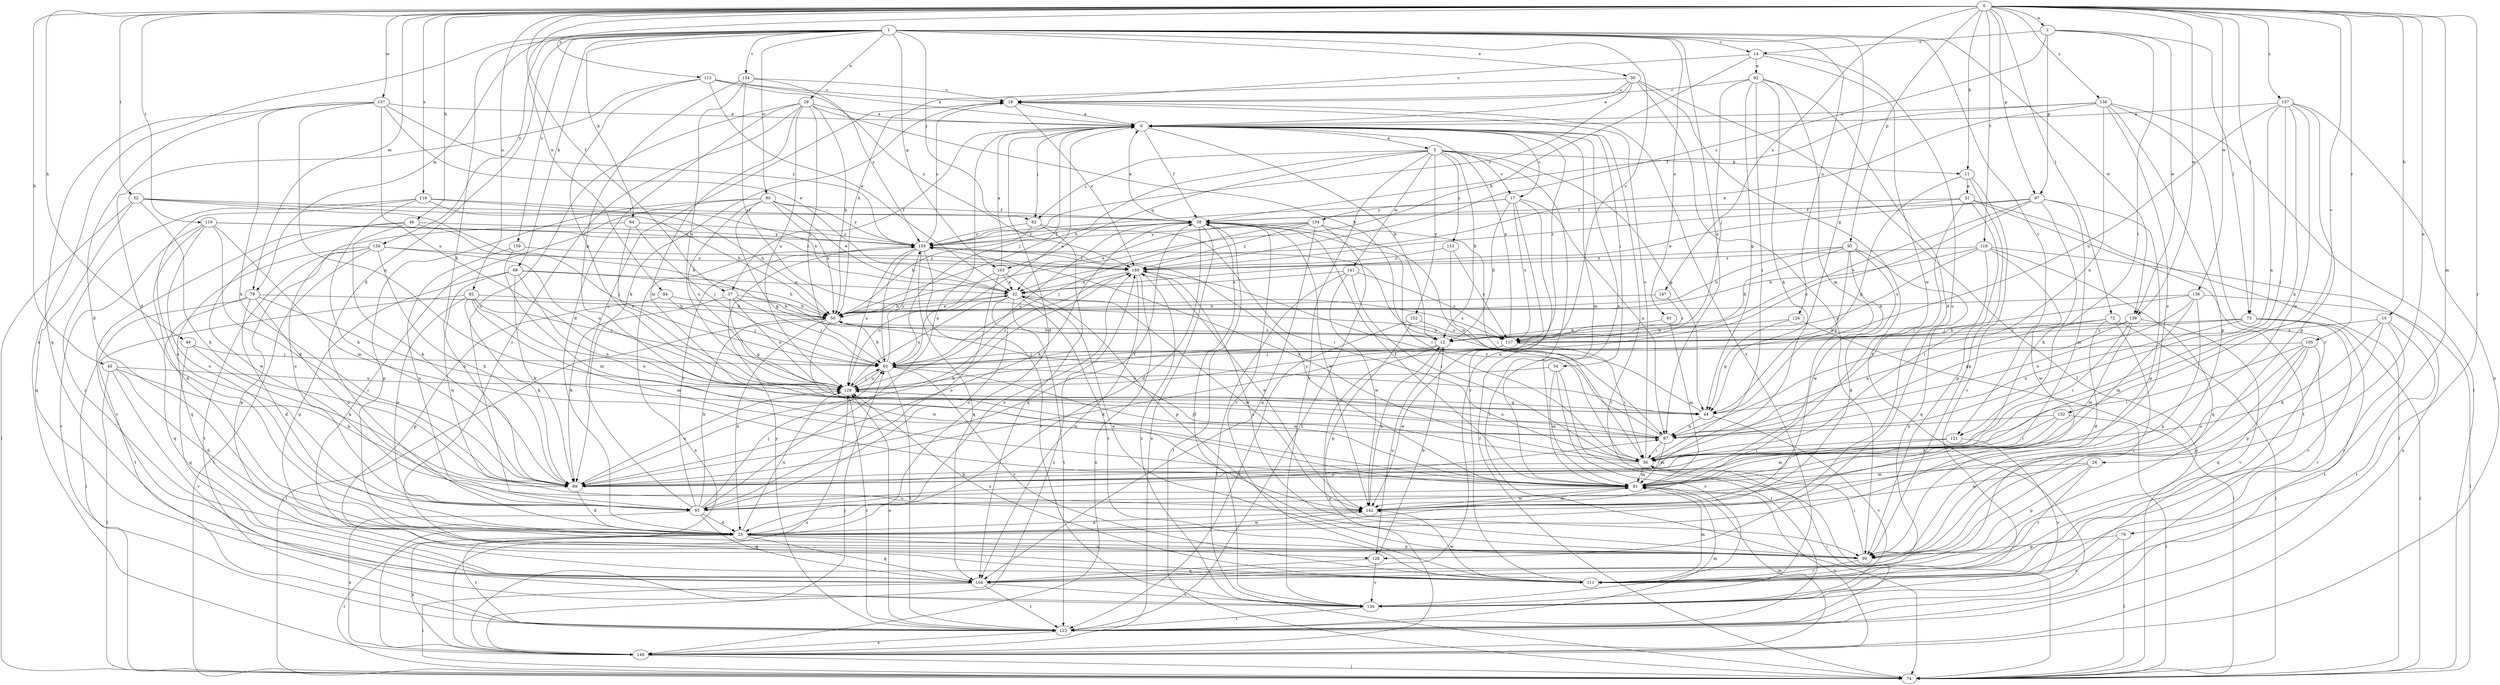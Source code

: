 strict digraph  {
0;
1;
2;
5;
6;
10;
11;
12;
14;
17;
18;
25;
26;
29;
30;
31;
32;
37;
38;
44;
45;
46;
49;
50;
52;
54;
56;
62;
63;
64;
68;
69;
72;
73;
74;
76;
79;
81;
82;
84;
87;
90;
91;
92;
93;
95;
97;
99;
103;
104;
105;
111;
112;
116;
117;
118;
119;
121;
123;
126;
128;
129;
132;
134;
136;
137;
138;
139;
141;
142;
147;
148;
150;
152;
153;
154;
155;
156;
157;
159;
160;
0 -> 2  [label=a];
0 -> 10  [label=b];
0 -> 11  [label=b];
0 -> 26  [label=e];
0 -> 37  [label=f];
0 -> 45  [label=h];
0 -> 46  [label=h];
0 -> 49  [label=h];
0 -> 52  [label=i];
0 -> 72  [label=l];
0 -> 73  [label=l];
0 -> 76  [label=m];
0 -> 79  [label=m];
0 -> 82  [label=n];
0 -> 84  [label=n];
0 -> 95  [label=p];
0 -> 97  [label=p];
0 -> 105  [label=r];
0 -> 111  [label=r];
0 -> 112  [label=s];
0 -> 116  [label=s];
0 -> 118  [label=t];
0 -> 119  [label=t];
0 -> 132  [label=v];
0 -> 137  [label=w];
0 -> 138  [label=w];
0 -> 139  [label=w];
0 -> 147  [label=x];
0 -> 156  [label=z];
0 -> 157  [label=z];
1 -> 14  [label=c];
1 -> 25  [label=d];
1 -> 29  [label=e];
1 -> 30  [label=e];
1 -> 44  [label=g];
1 -> 62  [label=j];
1 -> 64  [label=k];
1 -> 68  [label=k];
1 -> 69  [label=k];
1 -> 79  [label=m];
1 -> 87  [label=n];
1 -> 90  [label=o];
1 -> 91  [label=o];
1 -> 103  [label=q];
1 -> 117  [label=s];
1 -> 121  [label=t];
1 -> 126  [label=u];
1 -> 134  [label=v];
1 -> 139  [label=w];
1 -> 148  [label=x];
1 -> 150  [label=y];
1 -> 159  [label=z];
2 -> 14  [label=c];
2 -> 73  [label=l];
2 -> 97  [label=p];
2 -> 121  [label=t];
2 -> 139  [label=w];
2 -> 160  [label=z];
5 -> 11  [label=b];
5 -> 12  [label=b];
5 -> 17  [label=c];
5 -> 44  [label=g];
5 -> 50  [label=h];
5 -> 62  [label=j];
5 -> 74  [label=l];
5 -> 103  [label=q];
5 -> 136  [label=v];
5 -> 141  [label=w];
5 -> 152  [label=y];
5 -> 153  [label=y];
6 -> 5  [label=a];
6 -> 12  [label=b];
6 -> 17  [label=c];
6 -> 25  [label=d];
6 -> 37  [label=f];
6 -> 38  [label=f];
6 -> 54  [label=i];
6 -> 62  [label=j];
6 -> 63  [label=j];
6 -> 74  [label=l];
6 -> 81  [label=m];
10 -> 69  [label=k];
10 -> 99  [label=p];
10 -> 111  [label=r];
10 -> 117  [label=s];
10 -> 123  [label=t];
11 -> 31  [label=e];
11 -> 44  [label=g];
11 -> 99  [label=p];
11 -> 136  [label=v];
12 -> 63  [label=j];
12 -> 128  [label=u];
12 -> 148  [label=x];
14 -> 18  [label=c];
14 -> 50  [label=h];
14 -> 92  [label=o];
14 -> 128  [label=u];
14 -> 142  [label=w];
17 -> 12  [label=b];
17 -> 74  [label=l];
17 -> 87  [label=n];
17 -> 111  [label=r];
17 -> 117  [label=s];
17 -> 154  [label=y];
17 -> 155  [label=y];
18 -> 6  [label=a];
18 -> 69  [label=k];
18 -> 136  [label=v];
18 -> 160  [label=z];
25 -> 74  [label=l];
25 -> 99  [label=p];
25 -> 104  [label=q];
25 -> 123  [label=t];
25 -> 128  [label=u];
25 -> 129  [label=u];
25 -> 142  [label=w];
25 -> 148  [label=x];
25 -> 160  [label=z];
26 -> 81  [label=m];
26 -> 99  [label=p];
26 -> 111  [label=r];
26 -> 142  [label=w];
29 -> 6  [label=a];
29 -> 12  [label=b];
29 -> 25  [label=d];
29 -> 50  [label=h];
29 -> 63  [label=j];
29 -> 81  [label=m];
29 -> 93  [label=o];
29 -> 111  [label=r];
29 -> 129  [label=u];
30 -> 6  [label=a];
30 -> 18  [label=c];
30 -> 50  [label=h];
30 -> 74  [label=l];
30 -> 99  [label=p];
30 -> 123  [label=t];
30 -> 155  [label=y];
31 -> 38  [label=f];
31 -> 56  [label=i];
31 -> 74  [label=l];
31 -> 99  [label=p];
31 -> 123  [label=t];
31 -> 160  [label=z];
32 -> 50  [label=h];
32 -> 93  [label=o];
32 -> 111  [label=r];
32 -> 117  [label=s];
32 -> 123  [label=t];
32 -> 129  [label=u];
32 -> 142  [label=w];
37 -> 44  [label=g];
37 -> 50  [label=h];
37 -> 63  [label=j];
37 -> 69  [label=k];
37 -> 129  [label=u];
38 -> 6  [label=a];
38 -> 25  [label=d];
38 -> 56  [label=i];
38 -> 69  [label=k];
38 -> 74  [label=l];
38 -> 87  [label=n];
38 -> 111  [label=r];
38 -> 129  [label=u];
38 -> 142  [label=w];
38 -> 148  [label=x];
38 -> 155  [label=y];
44 -> 87  [label=n];
44 -> 136  [label=v];
44 -> 155  [label=y];
45 -> 25  [label=d];
45 -> 69  [label=k];
45 -> 74  [label=l];
45 -> 129  [label=u];
45 -> 136  [label=v];
46 -> 63  [label=j];
46 -> 69  [label=k];
46 -> 136  [label=v];
46 -> 142  [label=w];
46 -> 155  [label=y];
49 -> 63  [label=j];
49 -> 69  [label=k];
49 -> 104  [label=q];
50 -> 12  [label=b];
50 -> 25  [label=d];
50 -> 32  [label=e];
50 -> 74  [label=l];
50 -> 117  [label=s];
50 -> 142  [label=w];
52 -> 12  [label=b];
52 -> 38  [label=f];
52 -> 50  [label=h];
52 -> 69  [label=k];
52 -> 74  [label=l];
52 -> 104  [label=q];
54 -> 81  [label=m];
54 -> 123  [label=t];
54 -> 129  [label=u];
54 -> 136  [label=v];
56 -> 18  [label=c];
56 -> 63  [label=j];
56 -> 69  [label=k];
56 -> 81  [label=m];
56 -> 155  [label=y];
62 -> 50  [label=h];
62 -> 56  [label=i];
62 -> 104  [label=q];
62 -> 155  [label=y];
63 -> 6  [label=a];
63 -> 50  [label=h];
63 -> 81  [label=m];
63 -> 111  [label=r];
63 -> 123  [label=t];
63 -> 129  [label=u];
63 -> 155  [label=y];
64 -> 63  [label=j];
64 -> 93  [label=o];
64 -> 129  [label=u];
64 -> 155  [label=y];
68 -> 32  [label=e];
68 -> 50  [label=h];
68 -> 69  [label=k];
68 -> 87  [label=n];
68 -> 99  [label=p];
68 -> 142  [label=w];
69 -> 25  [label=d];
69 -> 38  [label=f];
69 -> 129  [label=u];
72 -> 25  [label=d];
72 -> 74  [label=l];
72 -> 87  [label=n];
72 -> 111  [label=r];
72 -> 117  [label=s];
73 -> 12  [label=b];
73 -> 74  [label=l];
73 -> 87  [label=n];
73 -> 111  [label=r];
73 -> 117  [label=s];
73 -> 123  [label=t];
76 -> 74  [label=l];
76 -> 99  [label=p];
76 -> 136  [label=v];
79 -> 25  [label=d];
79 -> 50  [label=h];
79 -> 74  [label=l];
79 -> 87  [label=n];
79 -> 93  [label=o];
79 -> 104  [label=q];
81 -> 6  [label=a];
81 -> 38  [label=f];
81 -> 93  [label=o];
81 -> 142  [label=w];
81 -> 148  [label=x];
81 -> 155  [label=y];
82 -> 50  [label=h];
82 -> 63  [label=j];
82 -> 69  [label=k];
82 -> 81  [label=m];
82 -> 87  [label=n];
82 -> 93  [label=o];
82 -> 123  [label=t];
84 -> 50  [label=h];
84 -> 63  [label=j];
84 -> 99  [label=p];
87 -> 56  [label=i];
87 -> 81  [label=m];
87 -> 129  [label=u];
87 -> 160  [label=z];
90 -> 32  [label=e];
90 -> 38  [label=f];
90 -> 44  [label=g];
90 -> 50  [label=h];
90 -> 99  [label=p];
90 -> 111  [label=r];
90 -> 129  [label=u];
90 -> 155  [label=y];
91 -> 12  [label=b];
91 -> 81  [label=m];
92 -> 18  [label=c];
92 -> 25  [label=d];
92 -> 44  [label=g];
92 -> 56  [label=i];
92 -> 63  [label=j];
92 -> 69  [label=k];
92 -> 81  [label=m];
93 -> 6  [label=a];
93 -> 18  [label=c];
93 -> 25  [label=d];
93 -> 50  [label=h];
93 -> 63  [label=j];
93 -> 87  [label=n];
93 -> 104  [label=q];
93 -> 148  [label=x];
93 -> 155  [label=y];
95 -> 12  [label=b];
95 -> 25  [label=d];
95 -> 44  [label=g];
95 -> 50  [label=h];
95 -> 104  [label=q];
95 -> 142  [label=w];
95 -> 160  [label=z];
97 -> 32  [label=e];
97 -> 38  [label=f];
97 -> 69  [label=k];
97 -> 81  [label=m];
97 -> 99  [label=p];
97 -> 117  [label=s];
97 -> 129  [label=u];
99 -> 32  [label=e];
99 -> 56  [label=i];
99 -> 111  [label=r];
99 -> 160  [label=z];
103 -> 6  [label=a];
103 -> 32  [label=e];
103 -> 93  [label=o];
103 -> 99  [label=p];
103 -> 129  [label=u];
104 -> 6  [label=a];
104 -> 74  [label=l];
104 -> 123  [label=t];
104 -> 136  [label=v];
105 -> 56  [label=i];
105 -> 63  [label=j];
105 -> 93  [label=o];
105 -> 99  [label=p];
105 -> 104  [label=q];
105 -> 111  [label=r];
111 -> 81  [label=m];
111 -> 129  [label=u];
111 -> 142  [label=w];
112 -> 6  [label=a];
112 -> 18  [label=c];
112 -> 25  [label=d];
112 -> 32  [label=e];
112 -> 129  [label=u];
112 -> 160  [label=z];
116 -> 32  [label=e];
116 -> 38  [label=f];
116 -> 50  [label=h];
116 -> 69  [label=k];
116 -> 93  [label=o];
116 -> 111  [label=r];
117 -> 6  [label=a];
117 -> 56  [label=i];
117 -> 69  [label=k];
117 -> 142  [label=w];
118 -> 50  [label=h];
118 -> 56  [label=i];
118 -> 104  [label=q];
118 -> 117  [label=s];
118 -> 142  [label=w];
118 -> 148  [label=x];
118 -> 160  [label=z];
119 -> 25  [label=d];
119 -> 69  [label=k];
119 -> 81  [label=m];
119 -> 93  [label=o];
119 -> 123  [label=t];
119 -> 155  [label=y];
119 -> 160  [label=z];
121 -> 56  [label=i];
121 -> 81  [label=m];
121 -> 136  [label=v];
123 -> 56  [label=i];
123 -> 81  [label=m];
123 -> 129  [label=u];
123 -> 148  [label=x];
123 -> 155  [label=y];
126 -> 12  [label=b];
126 -> 44  [label=g];
126 -> 74  [label=l];
128 -> 12  [label=b];
128 -> 104  [label=q];
128 -> 136  [label=v];
129 -> 44  [label=g];
129 -> 63  [label=j];
129 -> 123  [label=t];
129 -> 160  [label=z];
132 -> 56  [label=i];
132 -> 69  [label=k];
132 -> 74  [label=l];
132 -> 87  [label=n];
134 -> 18  [label=c];
134 -> 44  [label=g];
134 -> 117  [label=s];
134 -> 129  [label=u];
134 -> 155  [label=y];
136 -> 38  [label=f];
136 -> 123  [label=t];
136 -> 160  [label=z];
137 -> 6  [label=a];
137 -> 25  [label=d];
137 -> 32  [label=e];
137 -> 69  [label=k];
137 -> 87  [label=n];
137 -> 104  [label=q];
137 -> 129  [label=u];
137 -> 155  [label=y];
138 -> 50  [label=h];
138 -> 63  [label=j];
138 -> 74  [label=l];
138 -> 81  [label=m];
138 -> 87  [label=n];
138 -> 99  [label=p];
139 -> 12  [label=b];
139 -> 44  [label=g];
139 -> 56  [label=i];
139 -> 81  [label=m];
139 -> 136  [label=v];
141 -> 32  [label=e];
141 -> 56  [label=i];
141 -> 74  [label=l];
141 -> 117  [label=s];
141 -> 142  [label=w];
142 -> 12  [label=b];
142 -> 25  [label=d];
142 -> 81  [label=m];
147 -> 50  [label=h];
147 -> 117  [label=s];
148 -> 63  [label=j];
148 -> 74  [label=l];
148 -> 81  [label=m];
148 -> 129  [label=u];
148 -> 160  [label=z];
150 -> 69  [label=k];
150 -> 74  [label=l];
150 -> 99  [label=p];
150 -> 104  [label=q];
150 -> 123  [label=t];
150 -> 129  [label=u];
150 -> 160  [label=z];
152 -> 99  [label=p];
152 -> 117  [label=s];
152 -> 123  [label=t];
153 -> 56  [label=i];
153 -> 117  [label=s];
153 -> 160  [label=z];
154 -> 32  [label=e];
154 -> 56  [label=i];
154 -> 63  [label=j];
154 -> 104  [label=q];
154 -> 123  [label=t];
154 -> 155  [label=y];
154 -> 160  [label=z];
155 -> 18  [label=c];
155 -> 38  [label=f];
155 -> 63  [label=j];
155 -> 104  [label=q];
155 -> 129  [label=u];
155 -> 136  [label=v];
155 -> 148  [label=x];
155 -> 160  [label=z];
156 -> 6  [label=a];
156 -> 32  [label=e];
156 -> 38  [label=f];
156 -> 74  [label=l];
156 -> 87  [label=n];
156 -> 93  [label=o];
156 -> 99  [label=p];
156 -> 111  [label=r];
157 -> 6  [label=a];
157 -> 56  [label=i];
157 -> 69  [label=k];
157 -> 87  [label=n];
157 -> 99  [label=p];
157 -> 129  [label=u];
157 -> 142  [label=w];
157 -> 148  [label=x];
159 -> 81  [label=m];
159 -> 93  [label=o];
159 -> 160  [label=z];
160 -> 32  [label=e];
160 -> 69  [label=k];
160 -> 104  [label=q];
160 -> 142  [label=w];
160 -> 148  [label=x];
}
